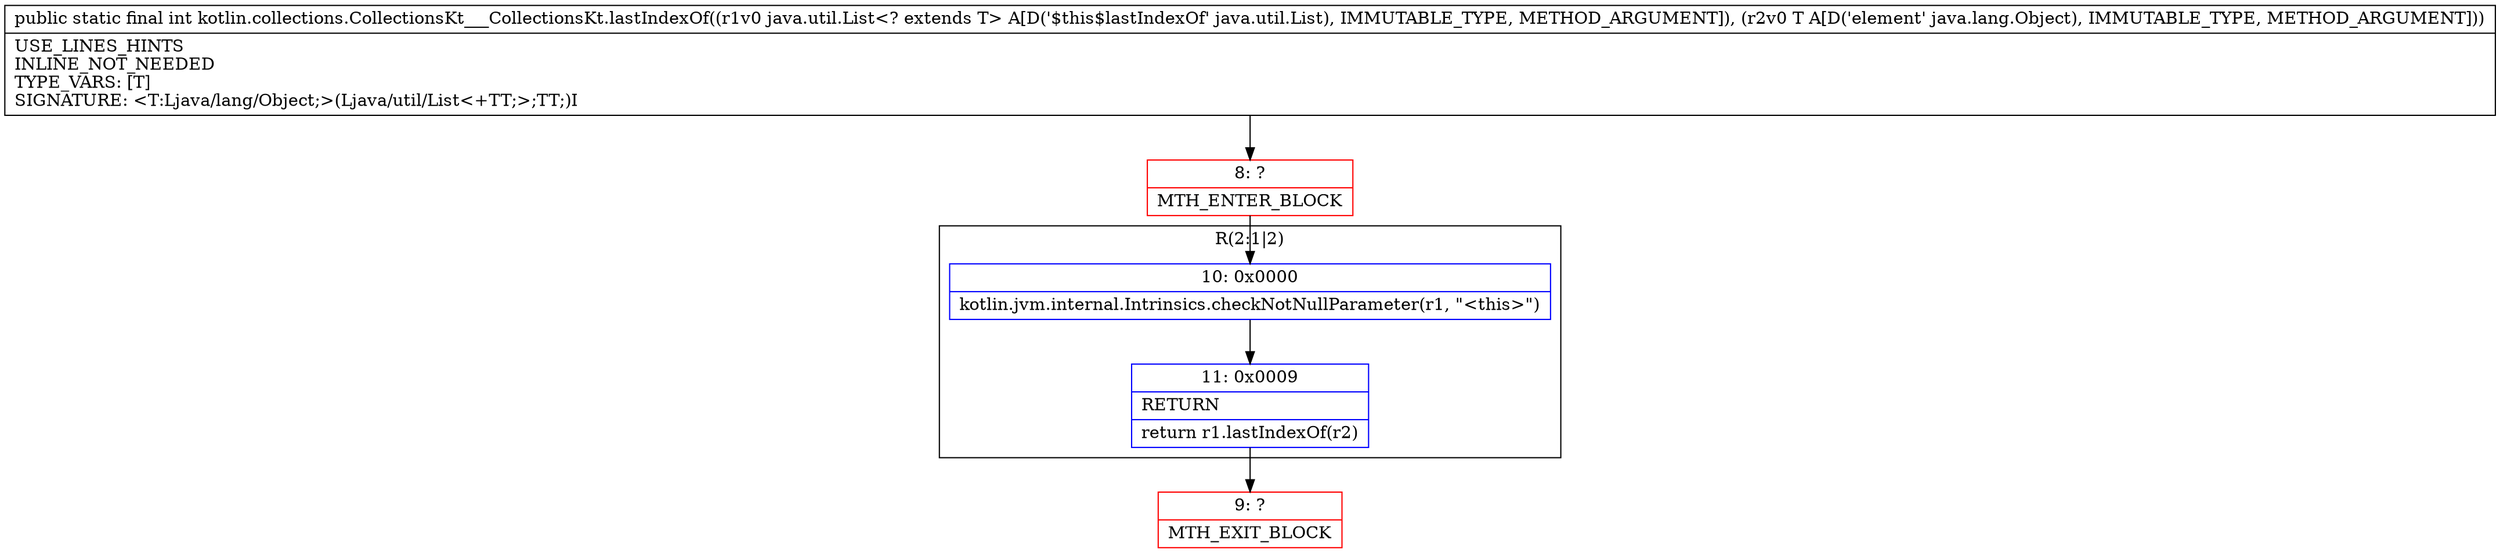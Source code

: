 digraph "CFG forkotlin.collections.CollectionsKt___CollectionsKt.lastIndexOf(Ljava\/util\/List;Ljava\/lang\/Object;)I" {
subgraph cluster_Region_2069230988 {
label = "R(2:1|2)";
node [shape=record,color=blue];
Node_10 [shape=record,label="{10\:\ 0x0000|kotlin.jvm.internal.Intrinsics.checkNotNullParameter(r1, \"\<this\>\")\l}"];
Node_11 [shape=record,label="{11\:\ 0x0009|RETURN\l|return r1.lastIndexOf(r2)\l}"];
}
Node_8 [shape=record,color=red,label="{8\:\ ?|MTH_ENTER_BLOCK\l}"];
Node_9 [shape=record,color=red,label="{9\:\ ?|MTH_EXIT_BLOCK\l}"];
MethodNode[shape=record,label="{public static final int kotlin.collections.CollectionsKt___CollectionsKt.lastIndexOf((r1v0 java.util.List\<? extends T\> A[D('$this$lastIndexOf' java.util.List), IMMUTABLE_TYPE, METHOD_ARGUMENT]), (r2v0 T A[D('element' java.lang.Object), IMMUTABLE_TYPE, METHOD_ARGUMENT]))  | USE_LINES_HINTS\lINLINE_NOT_NEEDED\lTYPE_VARS: [T]\lSIGNATURE: \<T:Ljava\/lang\/Object;\>(Ljava\/util\/List\<+TT;\>;TT;)I\l}"];
MethodNode -> Node_8;Node_10 -> Node_11;
Node_11 -> Node_9;
Node_8 -> Node_10;
}

